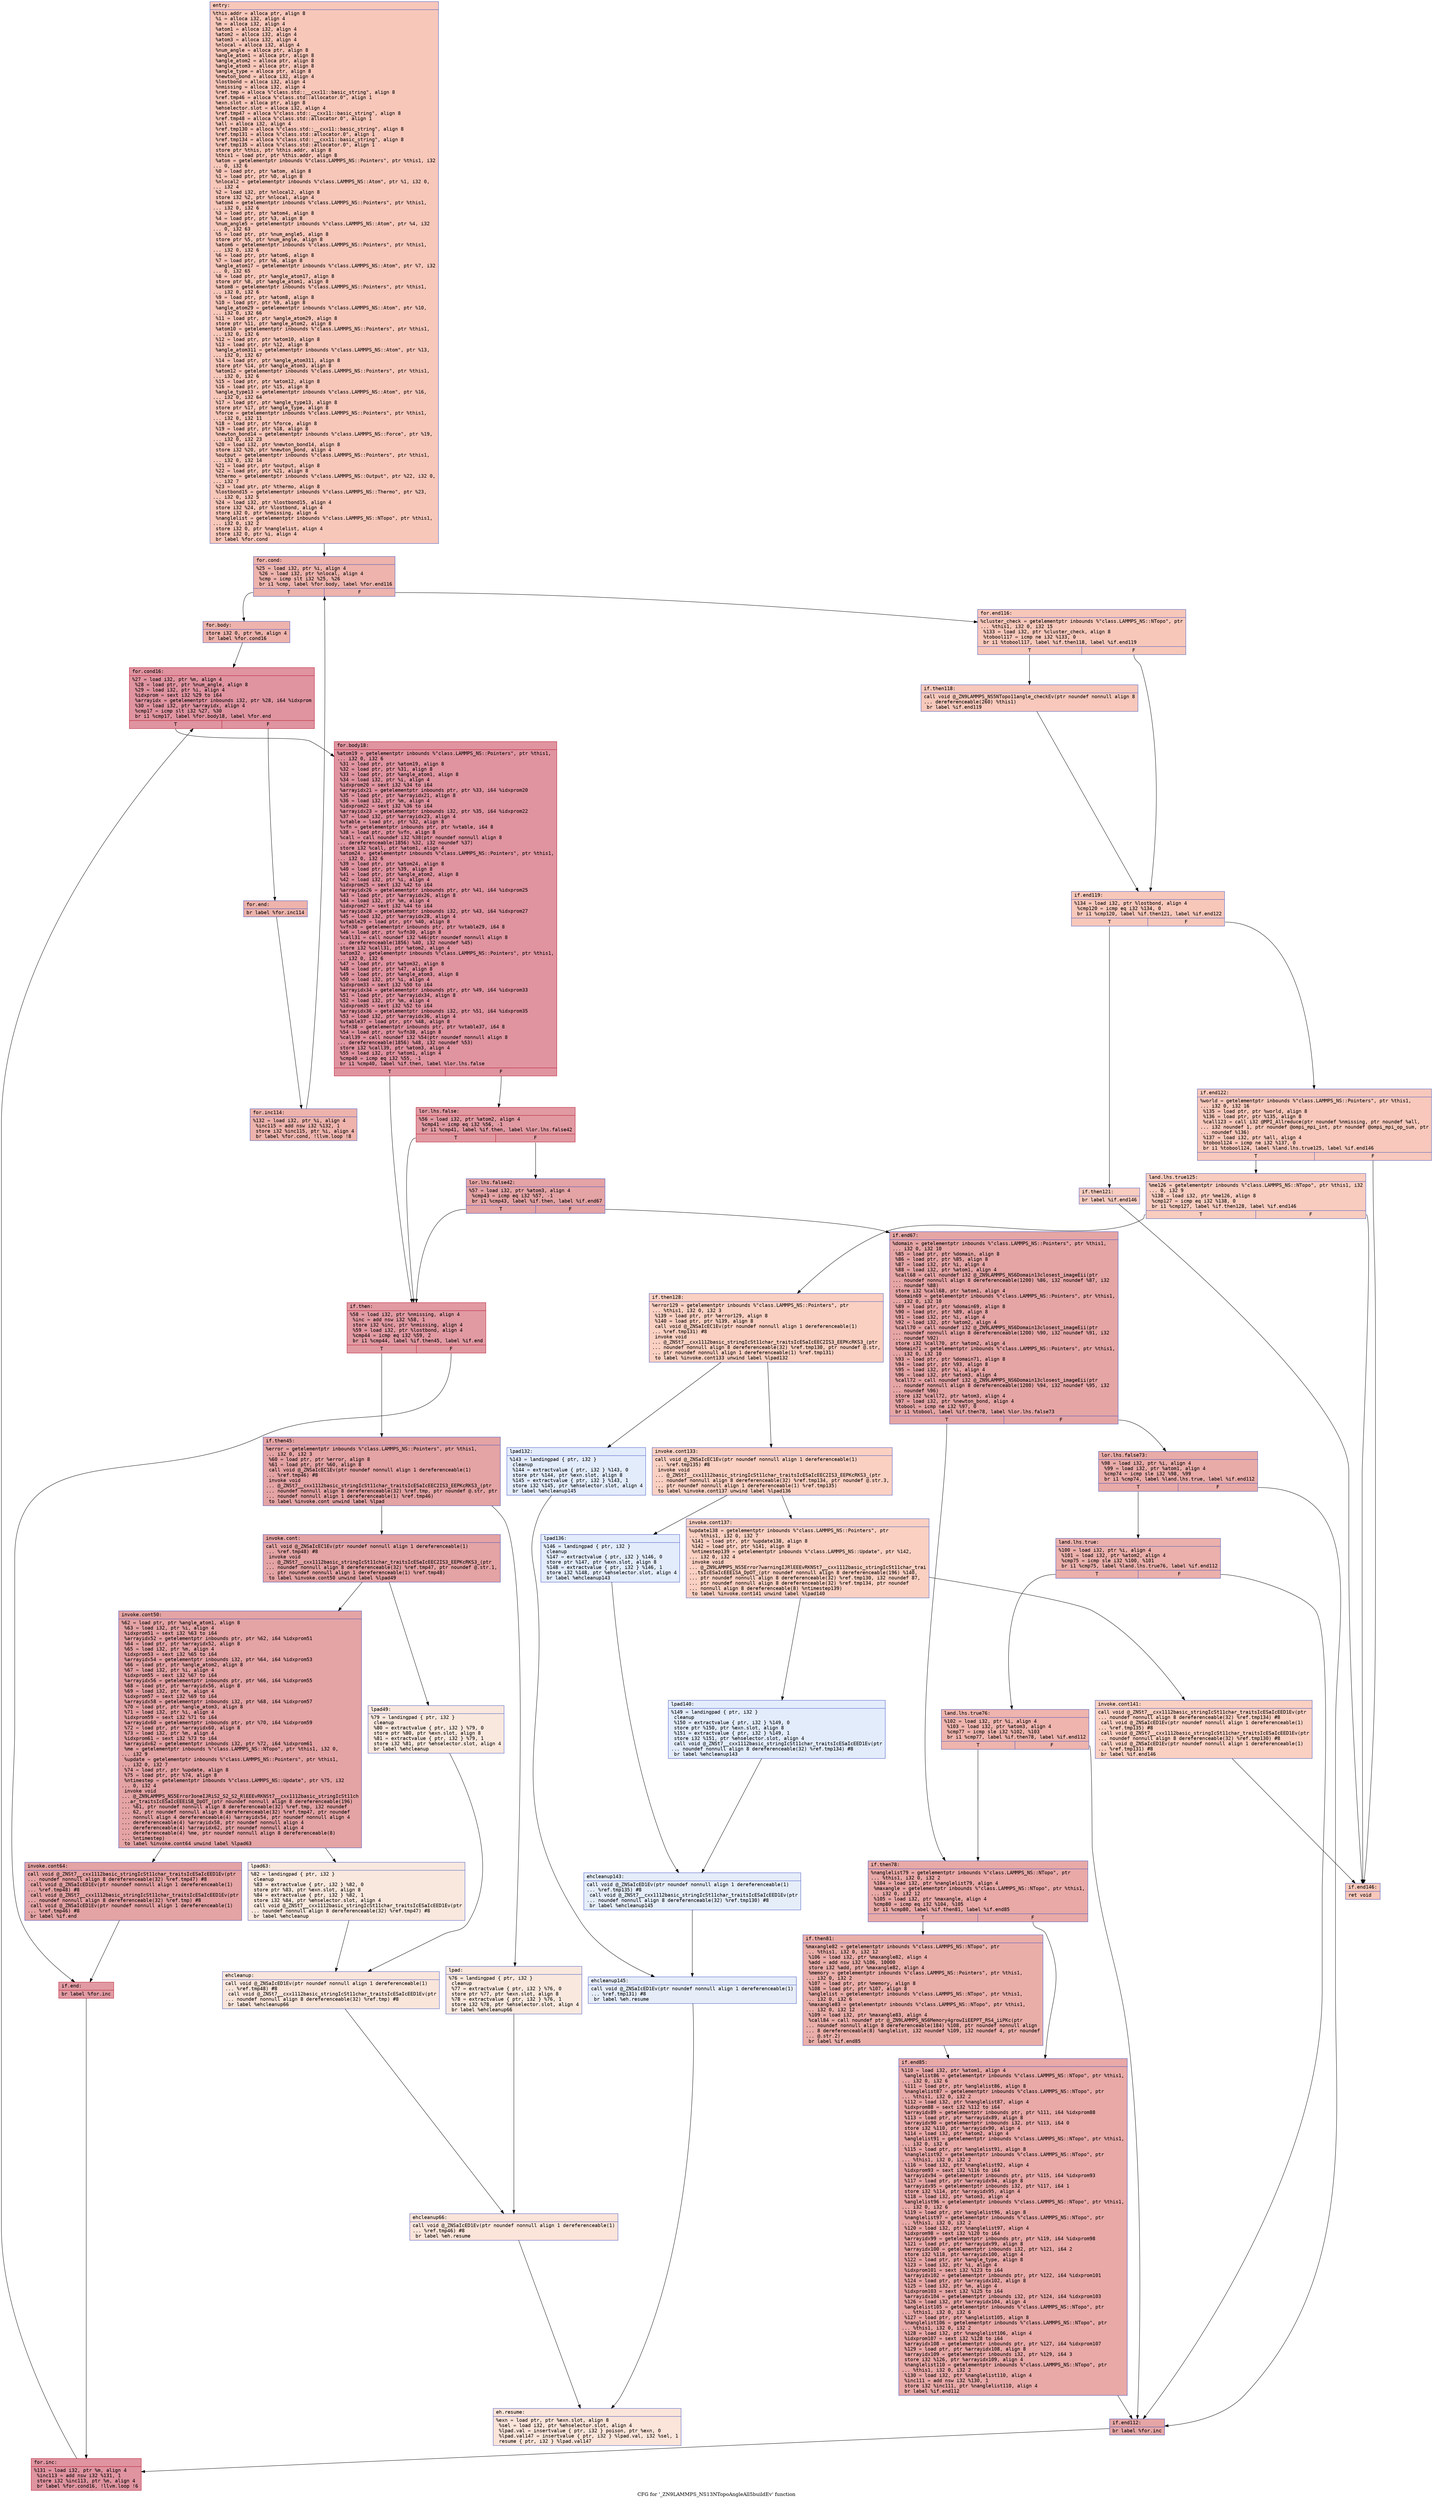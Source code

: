 digraph "CFG for '_ZN9LAMMPS_NS13NTopoAngleAll5buildEv' function" {
	label="CFG for '_ZN9LAMMPS_NS13NTopoAngleAll5buildEv' function";

	Node0x556b387ace60 [shape=record,color="#3d50c3ff", style=filled, fillcolor="#ec7f6370" fontname="Courier",label="{entry:\l|  %this.addr = alloca ptr, align 8\l  %i = alloca i32, align 4\l  %m = alloca i32, align 4\l  %atom1 = alloca i32, align 4\l  %atom2 = alloca i32, align 4\l  %atom3 = alloca i32, align 4\l  %nlocal = alloca i32, align 4\l  %num_angle = alloca ptr, align 8\l  %angle_atom1 = alloca ptr, align 8\l  %angle_atom2 = alloca ptr, align 8\l  %angle_atom3 = alloca ptr, align 8\l  %angle_type = alloca ptr, align 8\l  %newton_bond = alloca i32, align 4\l  %lostbond = alloca i32, align 4\l  %nmissing = alloca i32, align 4\l  %ref.tmp = alloca %\"class.std::__cxx11::basic_string\", align 8\l  %ref.tmp46 = alloca %\"class.std::allocator.0\", align 1\l  %exn.slot = alloca ptr, align 8\l  %ehselector.slot = alloca i32, align 4\l  %ref.tmp47 = alloca %\"class.std::__cxx11::basic_string\", align 8\l  %ref.tmp48 = alloca %\"class.std::allocator.0\", align 1\l  %all = alloca i32, align 4\l  %ref.tmp130 = alloca %\"class.std::__cxx11::basic_string\", align 8\l  %ref.tmp131 = alloca %\"class.std::allocator.0\", align 1\l  %ref.tmp134 = alloca %\"class.std::__cxx11::basic_string\", align 8\l  %ref.tmp135 = alloca %\"class.std::allocator.0\", align 1\l  store ptr %this, ptr %this.addr, align 8\l  %this1 = load ptr, ptr %this.addr, align 8\l  %atom = getelementptr inbounds %\"class.LAMMPS_NS::Pointers\", ptr %this1, i32\l... 0, i32 6\l  %0 = load ptr, ptr %atom, align 8\l  %1 = load ptr, ptr %0, align 8\l  %nlocal2 = getelementptr inbounds %\"class.LAMMPS_NS::Atom\", ptr %1, i32 0,\l... i32 4\l  %2 = load i32, ptr %nlocal2, align 8\l  store i32 %2, ptr %nlocal, align 4\l  %atom4 = getelementptr inbounds %\"class.LAMMPS_NS::Pointers\", ptr %this1,\l... i32 0, i32 6\l  %3 = load ptr, ptr %atom4, align 8\l  %4 = load ptr, ptr %3, align 8\l  %num_angle5 = getelementptr inbounds %\"class.LAMMPS_NS::Atom\", ptr %4, i32\l... 0, i32 63\l  %5 = load ptr, ptr %num_angle5, align 8\l  store ptr %5, ptr %num_angle, align 8\l  %atom6 = getelementptr inbounds %\"class.LAMMPS_NS::Pointers\", ptr %this1,\l... i32 0, i32 6\l  %6 = load ptr, ptr %atom6, align 8\l  %7 = load ptr, ptr %6, align 8\l  %angle_atom17 = getelementptr inbounds %\"class.LAMMPS_NS::Atom\", ptr %7, i32\l... 0, i32 65\l  %8 = load ptr, ptr %angle_atom17, align 8\l  store ptr %8, ptr %angle_atom1, align 8\l  %atom8 = getelementptr inbounds %\"class.LAMMPS_NS::Pointers\", ptr %this1,\l... i32 0, i32 6\l  %9 = load ptr, ptr %atom8, align 8\l  %10 = load ptr, ptr %9, align 8\l  %angle_atom29 = getelementptr inbounds %\"class.LAMMPS_NS::Atom\", ptr %10,\l... i32 0, i32 66\l  %11 = load ptr, ptr %angle_atom29, align 8\l  store ptr %11, ptr %angle_atom2, align 8\l  %atom10 = getelementptr inbounds %\"class.LAMMPS_NS::Pointers\", ptr %this1,\l... i32 0, i32 6\l  %12 = load ptr, ptr %atom10, align 8\l  %13 = load ptr, ptr %12, align 8\l  %angle_atom311 = getelementptr inbounds %\"class.LAMMPS_NS::Atom\", ptr %13,\l... i32 0, i32 67\l  %14 = load ptr, ptr %angle_atom311, align 8\l  store ptr %14, ptr %angle_atom3, align 8\l  %atom12 = getelementptr inbounds %\"class.LAMMPS_NS::Pointers\", ptr %this1,\l... i32 0, i32 6\l  %15 = load ptr, ptr %atom12, align 8\l  %16 = load ptr, ptr %15, align 8\l  %angle_type13 = getelementptr inbounds %\"class.LAMMPS_NS::Atom\", ptr %16,\l... i32 0, i32 64\l  %17 = load ptr, ptr %angle_type13, align 8\l  store ptr %17, ptr %angle_type, align 8\l  %force = getelementptr inbounds %\"class.LAMMPS_NS::Pointers\", ptr %this1,\l... i32 0, i32 11\l  %18 = load ptr, ptr %force, align 8\l  %19 = load ptr, ptr %18, align 8\l  %newton_bond14 = getelementptr inbounds %\"class.LAMMPS_NS::Force\", ptr %19,\l... i32 0, i32 23\l  %20 = load i32, ptr %newton_bond14, align 8\l  store i32 %20, ptr %newton_bond, align 4\l  %output = getelementptr inbounds %\"class.LAMMPS_NS::Pointers\", ptr %this1,\l... i32 0, i32 14\l  %21 = load ptr, ptr %output, align 8\l  %22 = load ptr, ptr %21, align 8\l  %thermo = getelementptr inbounds %\"class.LAMMPS_NS::Output\", ptr %22, i32 0,\l... i32 7\l  %23 = load ptr, ptr %thermo, align 8\l  %lostbond15 = getelementptr inbounds %\"class.LAMMPS_NS::Thermo\", ptr %23,\l... i32 0, i32 5\l  %24 = load i32, ptr %lostbond15, align 4\l  store i32 %24, ptr %lostbond, align 4\l  store i32 0, ptr %nmissing, align 4\l  %nanglelist = getelementptr inbounds %\"class.LAMMPS_NS::NTopo\", ptr %this1,\l... i32 0, i32 2\l  store i32 0, ptr %nanglelist, align 4\l  store i32 0, ptr %i, align 4\l  br label %for.cond\l}"];
	Node0x556b387ace60 -> Node0x556b387b1510[tooltip="entry -> for.cond\nProbability 100.00%" ];
	Node0x556b387b1510 [shape=record,color="#3d50c3ff", style=filled, fillcolor="#d6524470" fontname="Courier",label="{for.cond:\l|  %25 = load i32, ptr %i, align 4\l  %26 = load i32, ptr %nlocal, align 4\l  %cmp = icmp slt i32 %25, %26\l  br i1 %cmp, label %for.body, label %for.end116\l|{<s0>T|<s1>F}}"];
	Node0x556b387b1510:s0 -> Node0x556b387b1dd0[tooltip="for.cond -> for.body\nProbability 96.88%" ];
	Node0x556b387b1510:s1 -> Node0x556b387b1e50[tooltip="for.cond -> for.end116\nProbability 3.12%" ];
	Node0x556b387b1dd0 [shape=record,color="#3d50c3ff", style=filled, fillcolor="#d6524470" fontname="Courier",label="{for.body:\l|  store i32 0, ptr %m, align 4\l  br label %for.cond16\l}"];
	Node0x556b387b1dd0 -> Node0x556b387b2020[tooltip="for.body -> for.cond16\nProbability 100.00%" ];
	Node0x556b387b2020 [shape=record,color="#b70d28ff", style=filled, fillcolor="#b70d2870" fontname="Courier",label="{for.cond16:\l|  %27 = load i32, ptr %m, align 4\l  %28 = load ptr, ptr %num_angle, align 8\l  %29 = load i32, ptr %i, align 4\l  %idxprom = sext i32 %29 to i64\l  %arrayidx = getelementptr inbounds i32, ptr %28, i64 %idxprom\l  %30 = load i32, ptr %arrayidx, align 4\l  %cmp17 = icmp slt i32 %27, %30\l  br i1 %cmp17, label %for.body18, label %for.end\l|{<s0>T|<s1>F}}"];
	Node0x556b387b2020:s0 -> Node0x556b387b2520[tooltip="for.cond16 -> for.body18\nProbability 96.88%" ];
	Node0x556b387b2020:s1 -> Node0x556b387b25a0[tooltip="for.cond16 -> for.end\nProbability 3.12%" ];
	Node0x556b387b2520 [shape=record,color="#b70d28ff", style=filled, fillcolor="#b70d2870" fontname="Courier",label="{for.body18:\l|  %atom19 = getelementptr inbounds %\"class.LAMMPS_NS::Pointers\", ptr %this1,\l... i32 0, i32 6\l  %31 = load ptr, ptr %atom19, align 8\l  %32 = load ptr, ptr %31, align 8\l  %33 = load ptr, ptr %angle_atom1, align 8\l  %34 = load i32, ptr %i, align 4\l  %idxprom20 = sext i32 %34 to i64\l  %arrayidx21 = getelementptr inbounds ptr, ptr %33, i64 %idxprom20\l  %35 = load ptr, ptr %arrayidx21, align 8\l  %36 = load i32, ptr %m, align 4\l  %idxprom22 = sext i32 %36 to i64\l  %arrayidx23 = getelementptr inbounds i32, ptr %35, i64 %idxprom22\l  %37 = load i32, ptr %arrayidx23, align 4\l  %vtable = load ptr, ptr %32, align 8\l  %vfn = getelementptr inbounds ptr, ptr %vtable, i64 8\l  %38 = load ptr, ptr %vfn, align 8\l  %call = call noundef i32 %38(ptr noundef nonnull align 8\l... dereferenceable(1856) %32, i32 noundef %37)\l  store i32 %call, ptr %atom1, align 4\l  %atom24 = getelementptr inbounds %\"class.LAMMPS_NS::Pointers\", ptr %this1,\l... i32 0, i32 6\l  %39 = load ptr, ptr %atom24, align 8\l  %40 = load ptr, ptr %39, align 8\l  %41 = load ptr, ptr %angle_atom2, align 8\l  %42 = load i32, ptr %i, align 4\l  %idxprom25 = sext i32 %42 to i64\l  %arrayidx26 = getelementptr inbounds ptr, ptr %41, i64 %idxprom25\l  %43 = load ptr, ptr %arrayidx26, align 8\l  %44 = load i32, ptr %m, align 4\l  %idxprom27 = sext i32 %44 to i64\l  %arrayidx28 = getelementptr inbounds i32, ptr %43, i64 %idxprom27\l  %45 = load i32, ptr %arrayidx28, align 4\l  %vtable29 = load ptr, ptr %40, align 8\l  %vfn30 = getelementptr inbounds ptr, ptr %vtable29, i64 8\l  %46 = load ptr, ptr %vfn30, align 8\l  %call31 = call noundef i32 %46(ptr noundef nonnull align 8\l... dereferenceable(1856) %40, i32 noundef %45)\l  store i32 %call31, ptr %atom2, align 4\l  %atom32 = getelementptr inbounds %\"class.LAMMPS_NS::Pointers\", ptr %this1,\l... i32 0, i32 6\l  %47 = load ptr, ptr %atom32, align 8\l  %48 = load ptr, ptr %47, align 8\l  %49 = load ptr, ptr %angle_atom3, align 8\l  %50 = load i32, ptr %i, align 4\l  %idxprom33 = sext i32 %50 to i64\l  %arrayidx34 = getelementptr inbounds ptr, ptr %49, i64 %idxprom33\l  %51 = load ptr, ptr %arrayidx34, align 8\l  %52 = load i32, ptr %m, align 4\l  %idxprom35 = sext i32 %52 to i64\l  %arrayidx36 = getelementptr inbounds i32, ptr %51, i64 %idxprom35\l  %53 = load i32, ptr %arrayidx36, align 4\l  %vtable37 = load ptr, ptr %48, align 8\l  %vfn38 = getelementptr inbounds ptr, ptr %vtable37, i64 8\l  %54 = load ptr, ptr %vfn38, align 8\l  %call39 = call noundef i32 %54(ptr noundef nonnull align 8\l... dereferenceable(1856) %48, i32 noundef %53)\l  store i32 %call39, ptr %atom3, align 4\l  %55 = load i32, ptr %atom1, align 4\l  %cmp40 = icmp eq i32 %55, -1\l  br i1 %cmp40, label %if.then, label %lor.lhs.false\l|{<s0>T|<s1>F}}"];
	Node0x556b387b2520:s0 -> Node0x556b387b5950[tooltip="for.body18 -> if.then\nProbability 37.50%" ];
	Node0x556b387b2520:s1 -> Node0x556b387b59c0[tooltip="for.body18 -> lor.lhs.false\nProbability 62.50%" ];
	Node0x556b387b59c0 [shape=record,color="#b70d28ff", style=filled, fillcolor="#bb1b2c70" fontname="Courier",label="{lor.lhs.false:\l|  %56 = load i32, ptr %atom2, align 4\l  %cmp41 = icmp eq i32 %56, -1\l  br i1 %cmp41, label %if.then, label %lor.lhs.false42\l|{<s0>T|<s1>F}}"];
	Node0x556b387b59c0:s0 -> Node0x556b387b5950[tooltip="lor.lhs.false -> if.then\nProbability 37.50%" ];
	Node0x556b387b59c0:s1 -> Node0x556b387b5c20[tooltip="lor.lhs.false -> lor.lhs.false42\nProbability 62.50%" ];
	Node0x556b387b5c20 [shape=record,color="#3d50c3ff", style=filled, fillcolor="#c32e3170" fontname="Courier",label="{lor.lhs.false42:\l|  %57 = load i32, ptr %atom3, align 4\l  %cmp43 = icmp eq i32 %57, -1\l  br i1 %cmp43, label %if.then, label %if.end67\l|{<s0>T|<s1>F}}"];
	Node0x556b387b5c20:s0 -> Node0x556b387b5950[tooltip="lor.lhs.false42 -> if.then\nProbability 37.50%" ];
	Node0x556b387b5c20:s1 -> Node0x556b387b5eb0[tooltip="lor.lhs.false42 -> if.end67\nProbability 62.50%" ];
	Node0x556b387b5950 [shape=record,color="#b70d28ff", style=filled, fillcolor="#bb1b2c70" fontname="Courier",label="{if.then:\l|  %58 = load i32, ptr %nmissing, align 4\l  %inc = add nsw i32 %58, 1\l  store i32 %inc, ptr %nmissing, align 4\l  %59 = load i32, ptr %lostbond, align 4\l  %cmp44 = icmp eq i32 %59, 2\l  br i1 %cmp44, label %if.then45, label %if.end\l|{<s0>T|<s1>F}}"];
	Node0x556b387b5950:s0 -> Node0x556b387b62b0[tooltip="if.then -> if.then45\nProbability 50.00%" ];
	Node0x556b387b5950:s1 -> Node0x556b387b6330[tooltip="if.then -> if.end\nProbability 50.00%" ];
	Node0x556b387b62b0 [shape=record,color="#3d50c3ff", style=filled, fillcolor="#c32e3170" fontname="Courier",label="{if.then45:\l|  %error = getelementptr inbounds %\"class.LAMMPS_NS::Pointers\", ptr %this1,\l... i32 0, i32 3\l  %60 = load ptr, ptr %error, align 8\l  %61 = load ptr, ptr %60, align 8\l  call void @_ZNSaIcEC1Ev(ptr noundef nonnull align 1 dereferenceable(1)\l... %ref.tmp46) #8\l  invoke void\l... @_ZNSt7__cxx1112basic_stringIcSt11char_traitsIcESaIcEEC2IS3_EEPKcRKS3_(ptr\l... noundef nonnull align 8 dereferenceable(32) %ref.tmp, ptr noundef @.str, ptr\l... noundef nonnull align 1 dereferenceable(1) %ref.tmp46)\l          to label %invoke.cont unwind label %lpad\l}"];
	Node0x556b387b62b0 -> Node0x556b387b6980[tooltip="if.then45 -> invoke.cont\nProbability 100.00%" ];
	Node0x556b387b62b0 -> Node0x556b387b6a60[tooltip="if.then45 -> lpad\nProbability 0.00%" ];
	Node0x556b387b6980 [shape=record,color="#3d50c3ff", style=filled, fillcolor="#c32e3170" fontname="Courier",label="{invoke.cont:\l|  call void @_ZNSaIcEC1Ev(ptr noundef nonnull align 1 dereferenceable(1)\l... %ref.tmp48) #8\l  invoke void\l... @_ZNSt7__cxx1112basic_stringIcSt11char_traitsIcESaIcEEC2IS3_EEPKcRKS3_(ptr\l... noundef nonnull align 8 dereferenceable(32) %ref.tmp47, ptr noundef @.str.1,\l... ptr noundef nonnull align 1 dereferenceable(1) %ref.tmp48)\l          to label %invoke.cont50 unwind label %lpad49\l}"];
	Node0x556b387b6980 -> Node0x556b387b6df0[tooltip="invoke.cont -> invoke.cont50\nProbability 100.00%" ];
	Node0x556b387b6980 -> Node0x556b387b6e40[tooltip="invoke.cont -> lpad49\nProbability 0.00%" ];
	Node0x556b387b6df0 [shape=record,color="#3d50c3ff", style=filled, fillcolor="#c32e3170" fontname="Courier",label="{invoke.cont50:\l|  %62 = load ptr, ptr %angle_atom1, align 8\l  %63 = load i32, ptr %i, align 4\l  %idxprom51 = sext i32 %63 to i64\l  %arrayidx52 = getelementptr inbounds ptr, ptr %62, i64 %idxprom51\l  %64 = load ptr, ptr %arrayidx52, align 8\l  %65 = load i32, ptr %m, align 4\l  %idxprom53 = sext i32 %65 to i64\l  %arrayidx54 = getelementptr inbounds i32, ptr %64, i64 %idxprom53\l  %66 = load ptr, ptr %angle_atom2, align 8\l  %67 = load i32, ptr %i, align 4\l  %idxprom55 = sext i32 %67 to i64\l  %arrayidx56 = getelementptr inbounds ptr, ptr %66, i64 %idxprom55\l  %68 = load ptr, ptr %arrayidx56, align 8\l  %69 = load i32, ptr %m, align 4\l  %idxprom57 = sext i32 %69 to i64\l  %arrayidx58 = getelementptr inbounds i32, ptr %68, i64 %idxprom57\l  %70 = load ptr, ptr %angle_atom3, align 8\l  %71 = load i32, ptr %i, align 4\l  %idxprom59 = sext i32 %71 to i64\l  %arrayidx60 = getelementptr inbounds ptr, ptr %70, i64 %idxprom59\l  %72 = load ptr, ptr %arrayidx60, align 8\l  %73 = load i32, ptr %m, align 4\l  %idxprom61 = sext i32 %73 to i64\l  %arrayidx62 = getelementptr inbounds i32, ptr %72, i64 %idxprom61\l  %me = getelementptr inbounds %\"class.LAMMPS_NS::NTopo\", ptr %this1, i32 0,\l... i32 9\l  %update = getelementptr inbounds %\"class.LAMMPS_NS::Pointers\", ptr %this1,\l... i32 0, i32 7\l  %74 = load ptr, ptr %update, align 8\l  %75 = load ptr, ptr %74, align 8\l  %ntimestep = getelementptr inbounds %\"class.LAMMPS_NS::Update\", ptr %75, i32\l... 0, i32 4\l  invoke void\l... @_ZN9LAMMPS_NS5Error3oneIJRiS2_S2_S2_RlEEEvRKNSt7__cxx1112basic_stringIcSt11ch\l...ar_traitsIcESaIcEEEiSB_DpOT_(ptr noundef nonnull align 8 dereferenceable(196)\l... %61, ptr noundef nonnull align 8 dereferenceable(32) %ref.tmp, i32 noundef\l... 62, ptr noundef nonnull align 8 dereferenceable(32) %ref.tmp47, ptr noundef\l... nonnull align 4 dereferenceable(4) %arrayidx54, ptr noundef nonnull align 4\l... dereferenceable(4) %arrayidx58, ptr noundef nonnull align 4\l... dereferenceable(4) %arrayidx62, ptr noundef nonnull align 4\l... dereferenceable(4) %me, ptr noundef nonnull align 8 dereferenceable(8)\l... %ntimestep)\l          to label %invoke.cont64 unwind label %lpad63\l}"];
	Node0x556b387b6df0 -> Node0x556b387b6da0[tooltip="invoke.cont50 -> invoke.cont64\nProbability 100.00%" ];
	Node0x556b387b6df0 -> Node0x556b387b89e0[tooltip="invoke.cont50 -> lpad63\nProbability 0.00%" ];
	Node0x556b387b6da0 [shape=record,color="#3d50c3ff", style=filled, fillcolor="#c32e3170" fontname="Courier",label="{invoke.cont64:\l|  call void @_ZNSt7__cxx1112basic_stringIcSt11char_traitsIcESaIcEED1Ev(ptr\l... noundef nonnull align 8 dereferenceable(32) %ref.tmp47) #8\l  call void @_ZNSaIcED1Ev(ptr noundef nonnull align 1 dereferenceable(1)\l... %ref.tmp48) #8\l  call void @_ZNSt7__cxx1112basic_stringIcSt11char_traitsIcESaIcEED1Ev(ptr\l... noundef nonnull align 8 dereferenceable(32) %ref.tmp) #8\l  call void @_ZNSaIcED1Ev(ptr noundef nonnull align 1 dereferenceable(1)\l... %ref.tmp46) #8\l  br label %if.end\l}"];
	Node0x556b387b6da0 -> Node0x556b387b6330[tooltip="invoke.cont64 -> if.end\nProbability 100.00%" ];
	Node0x556b387b6a60 [shape=record,color="#3d50c3ff", style=filled, fillcolor="#f2cab570" fontname="Courier",label="{lpad:\l|  %76 = landingpad \{ ptr, i32 \}\l          cleanup\l  %77 = extractvalue \{ ptr, i32 \} %76, 0\l  store ptr %77, ptr %exn.slot, align 8\l  %78 = extractvalue \{ ptr, i32 \} %76, 1\l  store i32 %78, ptr %ehselector.slot, align 4\l  br label %ehcleanup66\l}"];
	Node0x556b387b6a60 -> Node0x556b387b9740[tooltip="lpad -> ehcleanup66\nProbability 100.00%" ];
	Node0x556b387b6e40 [shape=record,color="#3d50c3ff", style=filled, fillcolor="#f2cab570" fontname="Courier",label="{lpad49:\l|  %79 = landingpad \{ ptr, i32 \}\l          cleanup\l  %80 = extractvalue \{ ptr, i32 \} %79, 0\l  store ptr %80, ptr %exn.slot, align 8\l  %81 = extractvalue \{ ptr, i32 \} %79, 1\l  store i32 %81, ptr %ehselector.slot, align 4\l  br label %ehcleanup\l}"];
	Node0x556b387b6e40 -> Node0x556b387b9a80[tooltip="lpad49 -> ehcleanup\nProbability 100.00%" ];
	Node0x556b387b89e0 [shape=record,color="#3d50c3ff", style=filled, fillcolor="#f2cab570" fontname="Courier",label="{lpad63:\l|  %82 = landingpad \{ ptr, i32 \}\l          cleanup\l  %83 = extractvalue \{ ptr, i32 \} %82, 0\l  store ptr %83, ptr %exn.slot, align 8\l  %84 = extractvalue \{ ptr, i32 \} %82, 1\l  store i32 %84, ptr %ehselector.slot, align 4\l  call void @_ZNSt7__cxx1112basic_stringIcSt11char_traitsIcESaIcEED1Ev(ptr\l... noundef nonnull align 8 dereferenceable(32) %ref.tmp47) #8\l  br label %ehcleanup\l}"];
	Node0x556b387b89e0 -> Node0x556b387b9a80[tooltip="lpad63 -> ehcleanup\nProbability 100.00%" ];
	Node0x556b387b9a80 [shape=record,color="#3d50c3ff", style=filled, fillcolor="#f4c5ad70" fontname="Courier",label="{ehcleanup:\l|  call void @_ZNSaIcED1Ev(ptr noundef nonnull align 1 dereferenceable(1)\l... %ref.tmp48) #8\l  call void @_ZNSt7__cxx1112basic_stringIcSt11char_traitsIcESaIcEED1Ev(ptr\l... noundef nonnull align 8 dereferenceable(32) %ref.tmp) #8\l  br label %ehcleanup66\l}"];
	Node0x556b387b9a80 -> Node0x556b387b9740[tooltip="ehcleanup -> ehcleanup66\nProbability 100.00%" ];
	Node0x556b387b9740 [shape=record,color="#3d50c3ff", style=filled, fillcolor="#f5c1a970" fontname="Courier",label="{ehcleanup66:\l|  call void @_ZNSaIcED1Ev(ptr noundef nonnull align 1 dereferenceable(1)\l... %ref.tmp46) #8\l  br label %eh.resume\l}"];
	Node0x556b387b9740 -> Node0x556b387ba390[tooltip="ehcleanup66 -> eh.resume\nProbability 100.00%" ];
	Node0x556b387b6330 [shape=record,color="#b70d28ff", style=filled, fillcolor="#bb1b2c70" fontname="Courier",label="{if.end:\l|  br label %for.inc\l}"];
	Node0x556b387b6330 -> Node0x556b387ba450[tooltip="if.end -> for.inc\nProbability 100.00%" ];
	Node0x556b387b5eb0 [shape=record,color="#3d50c3ff", style=filled, fillcolor="#c5333470" fontname="Courier",label="{if.end67:\l|  %domain = getelementptr inbounds %\"class.LAMMPS_NS::Pointers\", ptr %this1,\l... i32 0, i32 10\l  %85 = load ptr, ptr %domain, align 8\l  %86 = load ptr, ptr %85, align 8\l  %87 = load i32, ptr %i, align 4\l  %88 = load i32, ptr %atom1, align 4\l  %call68 = call noundef i32 @_ZN9LAMMPS_NS6Domain13closest_imageEii(ptr\l... noundef nonnull align 8 dereferenceable(1200) %86, i32 noundef %87, i32\l... noundef %88)\l  store i32 %call68, ptr %atom1, align 4\l  %domain69 = getelementptr inbounds %\"class.LAMMPS_NS::Pointers\", ptr %this1,\l... i32 0, i32 10\l  %89 = load ptr, ptr %domain69, align 8\l  %90 = load ptr, ptr %89, align 8\l  %91 = load i32, ptr %i, align 4\l  %92 = load i32, ptr %atom2, align 4\l  %call70 = call noundef i32 @_ZN9LAMMPS_NS6Domain13closest_imageEii(ptr\l... noundef nonnull align 8 dereferenceable(1200) %90, i32 noundef %91, i32\l... noundef %92)\l  store i32 %call70, ptr %atom2, align 4\l  %domain71 = getelementptr inbounds %\"class.LAMMPS_NS::Pointers\", ptr %this1,\l... i32 0, i32 10\l  %93 = load ptr, ptr %domain71, align 8\l  %94 = load ptr, ptr %93, align 8\l  %95 = load i32, ptr %i, align 4\l  %96 = load i32, ptr %atom3, align 4\l  %call72 = call noundef i32 @_ZN9LAMMPS_NS6Domain13closest_imageEii(ptr\l... noundef nonnull align 8 dereferenceable(1200) %94, i32 noundef %95, i32\l... noundef %96)\l  store i32 %call72, ptr %atom3, align 4\l  %97 = load i32, ptr %newton_bond, align 4\l  %tobool = icmp ne i32 %97, 0\l  br i1 %tobool, label %if.then78, label %lor.lhs.false73\l|{<s0>T|<s1>F}}"];
	Node0x556b387b5eb0:s0 -> Node0x556b387b4910[tooltip="if.end67 -> if.then78\nProbability 62.50%" ];
	Node0x556b387b5eb0:s1 -> Node0x556b387b49c0[tooltip="if.end67 -> lor.lhs.false73\nProbability 37.50%" ];
	Node0x556b387b49c0 [shape=record,color="#3d50c3ff", style=filled, fillcolor="#cc403a70" fontname="Courier",label="{lor.lhs.false73:\l|  %98 = load i32, ptr %i, align 4\l  %99 = load i32, ptr %atom1, align 4\l  %cmp74 = icmp sle i32 %98, %99\l  br i1 %cmp74, label %land.lhs.true, label %if.end112\l|{<s0>T|<s1>F}}"];
	Node0x556b387b49c0:s0 -> Node0x556b387b4d00[tooltip="lor.lhs.false73 -> land.lhs.true\nProbability 50.00%" ];
	Node0x556b387b49c0:s1 -> Node0x556b387b4d50[tooltip="lor.lhs.false73 -> if.end112\nProbability 50.00%" ];
	Node0x556b387b4d00 [shape=record,color="#3d50c3ff", style=filled, fillcolor="#d24b4070" fontname="Courier",label="{land.lhs.true:\l|  %100 = load i32, ptr %i, align 4\l  %101 = load i32, ptr %atom2, align 4\l  %cmp75 = icmp sle i32 %100, %101\l  br i1 %cmp75, label %land.lhs.true76, label %if.end112\l|{<s0>T|<s1>F}}"];
	Node0x556b387b4d00:s0 -> Node0x556b387bd300[tooltip="land.lhs.true -> land.lhs.true76\nProbability 50.00%" ];
	Node0x556b387b4d00:s1 -> Node0x556b387b4d50[tooltip="land.lhs.true -> if.end112\nProbability 50.00%" ];
	Node0x556b387bd300 [shape=record,color="#3d50c3ff", style=filled, fillcolor="#d8564670" fontname="Courier",label="{land.lhs.true76:\l|  %102 = load i32, ptr %i, align 4\l  %103 = load i32, ptr %atom3, align 4\l  %cmp77 = icmp sle i32 %102, %103\l  br i1 %cmp77, label %if.then78, label %if.end112\l|{<s0>T|<s1>F}}"];
	Node0x556b387bd300:s0 -> Node0x556b387b4910[tooltip="land.lhs.true76 -> if.then78\nProbability 50.00%" ];
	Node0x556b387bd300:s1 -> Node0x556b387b4d50[tooltip="land.lhs.true76 -> if.end112\nProbability 50.00%" ];
	Node0x556b387b4910 [shape=record,color="#3d50c3ff", style=filled, fillcolor="#ca3b3770" fontname="Courier",label="{if.then78:\l|  %nanglelist79 = getelementptr inbounds %\"class.LAMMPS_NS::NTopo\", ptr\l... %this1, i32 0, i32 2\l  %104 = load i32, ptr %nanglelist79, align 4\l  %maxangle = getelementptr inbounds %\"class.LAMMPS_NS::NTopo\", ptr %this1,\l... i32 0, i32 12\l  %105 = load i32, ptr %maxangle, align 4\l  %cmp80 = icmp eq i32 %104, %105\l  br i1 %cmp80, label %if.then81, label %if.end85\l|{<s0>T|<s1>F}}"];
	Node0x556b387b4910:s0 -> Node0x556b387bda50[tooltip="if.then78 -> if.then81\nProbability 50.00%" ];
	Node0x556b387b4910:s1 -> Node0x556b387bdad0[tooltip="if.then78 -> if.end85\nProbability 50.00%" ];
	Node0x556b387bda50 [shape=record,color="#3d50c3ff", style=filled, fillcolor="#d0473d70" fontname="Courier",label="{if.then81:\l|  %maxangle82 = getelementptr inbounds %\"class.LAMMPS_NS::NTopo\", ptr\l... %this1, i32 0, i32 12\l  %106 = load i32, ptr %maxangle82, align 4\l  %add = add nsw i32 %106, 10000\l  store i32 %add, ptr %maxangle82, align 4\l  %memory = getelementptr inbounds %\"class.LAMMPS_NS::Pointers\", ptr %this1,\l... i32 0, i32 2\l  %107 = load ptr, ptr %memory, align 8\l  %108 = load ptr, ptr %107, align 8\l  %anglelist = getelementptr inbounds %\"class.LAMMPS_NS::NTopo\", ptr %this1,\l... i32 0, i32 6\l  %maxangle83 = getelementptr inbounds %\"class.LAMMPS_NS::NTopo\", ptr %this1,\l... i32 0, i32 12\l  %109 = load i32, ptr %maxangle83, align 4\l  %call84 = call noundef ptr @_ZN9LAMMPS_NS6Memory4growIiEEPPT_RS4_iiPKc(ptr\l... noundef nonnull align 8 dereferenceable(184) %108, ptr noundef nonnull align\l... 8 dereferenceable(8) %anglelist, i32 noundef %109, i32 noundef 4, ptr noundef\l... @.str.2)\l  br label %if.end85\l}"];
	Node0x556b387bda50 -> Node0x556b387bdad0[tooltip="if.then81 -> if.end85\nProbability 100.00%" ];
	Node0x556b387bdad0 [shape=record,color="#3d50c3ff", style=filled, fillcolor="#ca3b3770" fontname="Courier",label="{if.end85:\l|  %110 = load i32, ptr %atom1, align 4\l  %anglelist86 = getelementptr inbounds %\"class.LAMMPS_NS::NTopo\", ptr %this1,\l... i32 0, i32 6\l  %111 = load ptr, ptr %anglelist86, align 8\l  %nanglelist87 = getelementptr inbounds %\"class.LAMMPS_NS::NTopo\", ptr\l... %this1, i32 0, i32 2\l  %112 = load i32, ptr %nanglelist87, align 4\l  %idxprom88 = sext i32 %112 to i64\l  %arrayidx89 = getelementptr inbounds ptr, ptr %111, i64 %idxprom88\l  %113 = load ptr, ptr %arrayidx89, align 8\l  %arrayidx90 = getelementptr inbounds i32, ptr %113, i64 0\l  store i32 %110, ptr %arrayidx90, align 4\l  %114 = load i32, ptr %atom2, align 4\l  %anglelist91 = getelementptr inbounds %\"class.LAMMPS_NS::NTopo\", ptr %this1,\l... i32 0, i32 6\l  %115 = load ptr, ptr %anglelist91, align 8\l  %nanglelist92 = getelementptr inbounds %\"class.LAMMPS_NS::NTopo\", ptr\l... %this1, i32 0, i32 2\l  %116 = load i32, ptr %nanglelist92, align 4\l  %idxprom93 = sext i32 %116 to i64\l  %arrayidx94 = getelementptr inbounds ptr, ptr %115, i64 %idxprom93\l  %117 = load ptr, ptr %arrayidx94, align 8\l  %arrayidx95 = getelementptr inbounds i32, ptr %117, i64 1\l  store i32 %114, ptr %arrayidx95, align 4\l  %118 = load i32, ptr %atom3, align 4\l  %anglelist96 = getelementptr inbounds %\"class.LAMMPS_NS::NTopo\", ptr %this1,\l... i32 0, i32 6\l  %119 = load ptr, ptr %anglelist96, align 8\l  %nanglelist97 = getelementptr inbounds %\"class.LAMMPS_NS::NTopo\", ptr\l... %this1, i32 0, i32 2\l  %120 = load i32, ptr %nanglelist97, align 4\l  %idxprom98 = sext i32 %120 to i64\l  %arrayidx99 = getelementptr inbounds ptr, ptr %119, i64 %idxprom98\l  %121 = load ptr, ptr %arrayidx99, align 8\l  %arrayidx100 = getelementptr inbounds i32, ptr %121, i64 2\l  store i32 %118, ptr %arrayidx100, align 4\l  %122 = load ptr, ptr %angle_type, align 8\l  %123 = load i32, ptr %i, align 4\l  %idxprom101 = sext i32 %123 to i64\l  %arrayidx102 = getelementptr inbounds ptr, ptr %122, i64 %idxprom101\l  %124 = load ptr, ptr %arrayidx102, align 8\l  %125 = load i32, ptr %m, align 4\l  %idxprom103 = sext i32 %125 to i64\l  %arrayidx104 = getelementptr inbounds i32, ptr %124, i64 %idxprom103\l  %126 = load i32, ptr %arrayidx104, align 4\l  %anglelist105 = getelementptr inbounds %\"class.LAMMPS_NS::NTopo\", ptr\l... %this1, i32 0, i32 6\l  %127 = load ptr, ptr %anglelist105, align 8\l  %nanglelist106 = getelementptr inbounds %\"class.LAMMPS_NS::NTopo\", ptr\l... %this1, i32 0, i32 2\l  %128 = load i32, ptr %nanglelist106, align 4\l  %idxprom107 = sext i32 %128 to i64\l  %arrayidx108 = getelementptr inbounds ptr, ptr %127, i64 %idxprom107\l  %129 = load ptr, ptr %arrayidx108, align 8\l  %arrayidx109 = getelementptr inbounds i32, ptr %129, i64 3\l  store i32 %126, ptr %arrayidx109, align 4\l  %nanglelist110 = getelementptr inbounds %\"class.LAMMPS_NS::NTopo\", ptr\l... %this1, i32 0, i32 2\l  %130 = load i32, ptr %nanglelist110, align 4\l  %inc111 = add nsw i32 %130, 1\l  store i32 %inc111, ptr %nanglelist110, align 4\l  br label %if.end112\l}"];
	Node0x556b387bdad0 -> Node0x556b387b4d50[tooltip="if.end85 -> if.end112\nProbability 100.00%" ];
	Node0x556b387b4d50 [shape=record,color="#3d50c3ff", style=filled, fillcolor="#c5333470" fontname="Courier",label="{if.end112:\l|  br label %for.inc\l}"];
	Node0x556b387b4d50 -> Node0x556b387ba450[tooltip="if.end112 -> for.inc\nProbability 100.00%" ];
	Node0x556b387ba450 [shape=record,color="#b70d28ff", style=filled, fillcolor="#b70d2870" fontname="Courier",label="{for.inc:\l|  %131 = load i32, ptr %m, align 4\l  %inc113 = add nsw i32 %131, 1\l  store i32 %inc113, ptr %m, align 4\l  br label %for.cond16, !llvm.loop !6\l}"];
	Node0x556b387ba450 -> Node0x556b387b2020[tooltip="for.inc -> for.cond16\nProbability 100.00%" ];
	Node0x556b387b25a0 [shape=record,color="#3d50c3ff", style=filled, fillcolor="#d6524470" fontname="Courier",label="{for.end:\l|  br label %for.inc114\l}"];
	Node0x556b387b25a0 -> Node0x556b387c2830[tooltip="for.end -> for.inc114\nProbability 100.00%" ];
	Node0x556b387c2830 [shape=record,color="#3d50c3ff", style=filled, fillcolor="#d6524470" fontname="Courier",label="{for.inc114:\l|  %132 = load i32, ptr %i, align 4\l  %inc115 = add nsw i32 %132, 1\l  store i32 %inc115, ptr %i, align 4\l  br label %for.cond, !llvm.loop !8\l}"];
	Node0x556b387c2830 -> Node0x556b387b1510[tooltip="for.inc114 -> for.cond\nProbability 100.00%" ];
	Node0x556b387b1e50 [shape=record,color="#3d50c3ff", style=filled, fillcolor="#ec7f6370" fontname="Courier",label="{for.end116:\l|  %cluster_check = getelementptr inbounds %\"class.LAMMPS_NS::NTopo\", ptr\l... %this1, i32 0, i32 15\l  %133 = load i32, ptr %cluster_check, align 8\l  %tobool117 = icmp ne i32 %133, 0\l  br i1 %tobool117, label %if.then118, label %if.end119\l|{<s0>T|<s1>F}}"];
	Node0x556b387b1e50:s0 -> Node0x556b387c2ee0[tooltip="for.end116 -> if.then118\nProbability 62.50%" ];
	Node0x556b387b1e50:s1 -> Node0x556b387c2f60[tooltip="for.end116 -> if.end119\nProbability 37.50%" ];
	Node0x556b387c2ee0 [shape=record,color="#3d50c3ff", style=filled, fillcolor="#ed836670" fontname="Courier",label="{if.then118:\l|  call void @_ZN9LAMMPS_NS5NTopo11angle_checkEv(ptr noundef nonnull align 8\l... dereferenceable(260) %this1)\l  br label %if.end119\l}"];
	Node0x556b387c2ee0 -> Node0x556b387c2f60[tooltip="if.then118 -> if.end119\nProbability 100.00%" ];
	Node0x556b387c2f60 [shape=record,color="#3d50c3ff", style=filled, fillcolor="#ec7f6370" fontname="Courier",label="{if.end119:\l|  %134 = load i32, ptr %lostbond, align 4\l  %cmp120 = icmp eq i32 %134, 0\l  br i1 %cmp120, label %if.then121, label %if.end122\l|{<s0>T|<s1>F}}"];
	Node0x556b387c2f60:s0 -> Node0x556b387c3400[tooltip="if.end119 -> if.then121\nProbability 37.50%" ];
	Node0x556b387c2f60:s1 -> Node0x556b387c3450[tooltip="if.end119 -> if.end122\nProbability 62.50%" ];
	Node0x556b387c3400 [shape=record,color="#3d50c3ff", style=filled, fillcolor="#f08b6e70" fontname="Courier",label="{if.then121:\l|  br label %if.end146\l}"];
	Node0x556b387c3400 -> Node0x556b387c3580[tooltip="if.then121 -> if.end146\nProbability 100.00%" ];
	Node0x556b387c3450 [shape=record,color="#3d50c3ff", style=filled, fillcolor="#ed836670" fontname="Courier",label="{if.end122:\l|  %world = getelementptr inbounds %\"class.LAMMPS_NS::Pointers\", ptr %this1,\l... i32 0, i32 16\l  %135 = load ptr, ptr %world, align 8\l  %136 = load ptr, ptr %135, align 8\l  %call123 = call i32 @MPI_Allreduce(ptr noundef %nmissing, ptr noundef %all,\l... i32 noundef 1, ptr noundef @ompi_mpi_int, ptr noundef @ompi_mpi_op_sum, ptr\l... noundef %136)\l  %137 = load i32, ptr %all, align 4\l  %tobool124 = icmp ne i32 %137, 0\l  br i1 %tobool124, label %land.lhs.true125, label %if.end146\l|{<s0>T|<s1>F}}"];
	Node0x556b387c3450:s0 -> Node0x556b387c3c40[tooltip="if.end122 -> land.lhs.true125\nProbability 62.50%" ];
	Node0x556b387c3450:s1 -> Node0x556b387c3580[tooltip="if.end122 -> if.end146\nProbability 37.50%" ];
	Node0x556b387c3c40 [shape=record,color="#3d50c3ff", style=filled, fillcolor="#f08b6e70" fontname="Courier",label="{land.lhs.true125:\l|  %me126 = getelementptr inbounds %\"class.LAMMPS_NS::NTopo\", ptr %this1, i32\l... 0, i32 9\l  %138 = load i32, ptr %me126, align 8\l  %cmp127 = icmp eq i32 %138, 0\l  br i1 %cmp127, label %if.then128, label %if.end146\l|{<s0>T|<s1>F}}"];
	Node0x556b387c3c40:s0 -> Node0x556b387c3f90[tooltip="land.lhs.true125 -> if.then128\nProbability 37.50%" ];
	Node0x556b387c3c40:s1 -> Node0x556b387c3580[tooltip="land.lhs.true125 -> if.end146\nProbability 62.50%" ];
	Node0x556b387c3f90 [shape=record,color="#3d50c3ff", style=filled, fillcolor="#f3947570" fontname="Courier",label="{if.then128:\l|  %error129 = getelementptr inbounds %\"class.LAMMPS_NS::Pointers\", ptr\l... %this1, i32 0, i32 3\l  %139 = load ptr, ptr %error129, align 8\l  %140 = load ptr, ptr %139, align 8\l  call void @_ZNSaIcEC1Ev(ptr noundef nonnull align 1 dereferenceable(1)\l... %ref.tmp131) #8\l  invoke void\l... @_ZNSt7__cxx1112basic_stringIcSt11char_traitsIcESaIcEEC2IS3_EEPKcRKS3_(ptr\l... noundef nonnull align 8 dereferenceable(32) %ref.tmp130, ptr noundef @.str,\l... ptr noundef nonnull align 1 dereferenceable(1) %ref.tmp131)\l          to label %invoke.cont133 unwind label %lpad132\l}"];
	Node0x556b387c3f90 -> Node0x556b387c43d0[tooltip="if.then128 -> invoke.cont133\nProbability 100.00%" ];
	Node0x556b387c3f90 -> Node0x556b387c4450[tooltip="if.then128 -> lpad132\nProbability 0.00%" ];
	Node0x556b387c43d0 [shape=record,color="#3d50c3ff", style=filled, fillcolor="#f3947570" fontname="Courier",label="{invoke.cont133:\l|  call void @_ZNSaIcEC1Ev(ptr noundef nonnull align 1 dereferenceable(1)\l... %ref.tmp135) #8\l  invoke void\l... @_ZNSt7__cxx1112basic_stringIcSt11char_traitsIcESaIcEEC2IS3_EEPKcRKS3_(ptr\l... noundef nonnull align 8 dereferenceable(32) %ref.tmp134, ptr noundef @.str.3,\l... ptr noundef nonnull align 1 dereferenceable(1) %ref.tmp135)\l          to label %invoke.cont137 unwind label %lpad136\l}"];
	Node0x556b387c43d0 -> Node0x556b387c4770[tooltip="invoke.cont133 -> invoke.cont137\nProbability 100.00%" ];
	Node0x556b387c43d0 -> Node0x556b387c47c0[tooltip="invoke.cont133 -> lpad136\nProbability 0.00%" ];
	Node0x556b387c4770 [shape=record,color="#3d50c3ff", style=filled, fillcolor="#f3947570" fontname="Courier",label="{invoke.cont137:\l|  %update138 = getelementptr inbounds %\"class.LAMMPS_NS::Pointers\", ptr\l... %this1, i32 0, i32 7\l  %141 = load ptr, ptr %update138, align 8\l  %142 = load ptr, ptr %141, align 8\l  %ntimestep139 = getelementptr inbounds %\"class.LAMMPS_NS::Update\", ptr %142,\l... i32 0, i32 4\l  invoke void\l... @_ZN9LAMMPS_NS5Error7warningIJRlEEEvRKNSt7__cxx1112basic_stringIcSt11char_trai\l...tsIcESaIcEEEiSA_DpOT_(ptr noundef nonnull align 8 dereferenceable(196) %140,\l... ptr noundef nonnull align 8 dereferenceable(32) %ref.tmp130, i32 noundef 87,\l... ptr noundef nonnull align 8 dereferenceable(32) %ref.tmp134, ptr noundef\l... nonnull align 8 dereferenceable(8) %ntimestep139)\l          to label %invoke.cont141 unwind label %lpad140\l}"];
	Node0x556b387c4770 -> Node0x556b387c4720[tooltip="invoke.cont137 -> invoke.cont141\nProbability 100.00%" ];
	Node0x556b387c4770 -> Node0x556b387b7450[tooltip="invoke.cont137 -> lpad140\nProbability 0.00%" ];
	Node0x556b387c4720 [shape=record,color="#3d50c3ff", style=filled, fillcolor="#f3947570" fontname="Courier",label="{invoke.cont141:\l|  call void @_ZNSt7__cxx1112basic_stringIcSt11char_traitsIcESaIcEED1Ev(ptr\l... noundef nonnull align 8 dereferenceable(32) %ref.tmp134) #8\l  call void @_ZNSaIcED1Ev(ptr noundef nonnull align 1 dereferenceable(1)\l... %ref.tmp135) #8\l  call void @_ZNSt7__cxx1112basic_stringIcSt11char_traitsIcESaIcEED1Ev(ptr\l... noundef nonnull align 8 dereferenceable(32) %ref.tmp130) #8\l  call void @_ZNSaIcED1Ev(ptr noundef nonnull align 1 dereferenceable(1)\l... %ref.tmp131) #8\l  br label %if.end146\l}"];
	Node0x556b387c4720 -> Node0x556b387c3580[tooltip="invoke.cont141 -> if.end146\nProbability 100.00%" ];
	Node0x556b387c4450 [shape=record,color="#3d50c3ff", style=filled, fillcolor="#bfd3f670" fontname="Courier",label="{lpad132:\l|  %143 = landingpad \{ ptr, i32 \}\l          cleanup\l  %144 = extractvalue \{ ptr, i32 \} %143, 0\l  store ptr %144, ptr %exn.slot, align 8\l  %145 = extractvalue \{ ptr, i32 \} %143, 1\l  store i32 %145, ptr %ehselector.slot, align 4\l  br label %ehcleanup145\l}"];
	Node0x556b387c4450 -> Node0x556b387c64b0[tooltip="lpad132 -> ehcleanup145\nProbability 100.00%" ];
	Node0x556b387c47c0 [shape=record,color="#3d50c3ff", style=filled, fillcolor="#bfd3f670" fontname="Courier",label="{lpad136:\l|  %146 = landingpad \{ ptr, i32 \}\l          cleanup\l  %147 = extractvalue \{ ptr, i32 \} %146, 0\l  store ptr %147, ptr %exn.slot, align 8\l  %148 = extractvalue \{ ptr, i32 \} %146, 1\l  store i32 %148, ptr %ehselector.slot, align 4\l  br label %ehcleanup143\l}"];
	Node0x556b387c47c0 -> Node0x556b387c6820[tooltip="lpad136 -> ehcleanup143\nProbability 100.00%" ];
	Node0x556b387b7450 [shape=record,color="#3d50c3ff", style=filled, fillcolor="#bfd3f670" fontname="Courier",label="{lpad140:\l|  %149 = landingpad \{ ptr, i32 \}\l          cleanup\l  %150 = extractvalue \{ ptr, i32 \} %149, 0\l  store ptr %150, ptr %exn.slot, align 8\l  %151 = extractvalue \{ ptr, i32 \} %149, 1\l  store i32 %151, ptr %ehselector.slot, align 4\l  call void @_ZNSt7__cxx1112basic_stringIcSt11char_traitsIcESaIcEED1Ev(ptr\l... noundef nonnull align 8 dereferenceable(32) %ref.tmp134) #8\l  br label %ehcleanup143\l}"];
	Node0x556b387b7450 -> Node0x556b387c6820[tooltip="lpad140 -> ehcleanup143\nProbability 100.00%" ];
	Node0x556b387c6820 [shape=record,color="#3d50c3ff", style=filled, fillcolor="#c5d6f270" fontname="Courier",label="{ehcleanup143:\l|  call void @_ZNSaIcED1Ev(ptr noundef nonnull align 1 dereferenceable(1)\l... %ref.tmp135) #8\l  call void @_ZNSt7__cxx1112basic_stringIcSt11char_traitsIcESaIcEED1Ev(ptr\l... noundef nonnull align 8 dereferenceable(32) %ref.tmp130) #8\l  br label %ehcleanup145\l}"];
	Node0x556b387c6820 -> Node0x556b387c64b0[tooltip="ehcleanup143 -> ehcleanup145\nProbability 100.00%" ];
	Node0x556b387c64b0 [shape=record,color="#3d50c3ff", style=filled, fillcolor="#c7d7f070" fontname="Courier",label="{ehcleanup145:\l|  call void @_ZNSaIcED1Ev(ptr noundef nonnull align 1 dereferenceable(1)\l... %ref.tmp131) #8\l  br label %eh.resume\l}"];
	Node0x556b387c64b0 -> Node0x556b387ba390[tooltip="ehcleanup145 -> eh.resume\nProbability 100.00%" ];
	Node0x556b387c3580 [shape=record,color="#3d50c3ff", style=filled, fillcolor="#ec7f6370" fontname="Courier",label="{if.end146:\l|  ret void\l}"];
	Node0x556b387ba390 [shape=record,color="#3d50c3ff", style=filled, fillcolor="#f5c1a970" fontname="Courier",label="{eh.resume:\l|  %exn = load ptr, ptr %exn.slot, align 8\l  %sel = load i32, ptr %ehselector.slot, align 4\l  %lpad.val = insertvalue \{ ptr, i32 \} poison, ptr %exn, 0\l  %lpad.val147 = insertvalue \{ ptr, i32 \} %lpad.val, i32 %sel, 1\l  resume \{ ptr, i32 \} %lpad.val147\l}"];
}
